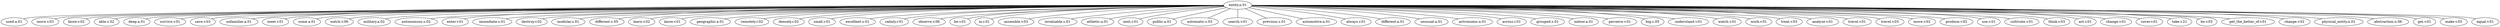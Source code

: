 graph entity {
	"entity.n.01" -- "used.a.01"
	"entity.n.01" -- "move.v.03"
	"entity.n.01" -- "know.v.02"
	"entity.n.01" -- "able.s.02"
	"entity.n.01" -- "deep.a.01"
	"entity.n.01" -- "survive.v.01"
	"entity.n.01" -- "save.v.03"
	"entity.n.01" -- "unfamiliar.a.01"
	"entity.n.01" -- "meet.v.01"
	"entity.n.01" -- "some.a.01"
	"entity.n.01" -- "watch.v.06"
	"entity.n.01" -- "military.a.02"
	"entity.n.01" -- "autonomous.s.02"
	"entity.n.01" -- "enter.v.01"
	"entity.n.01" -- "immediate.s.01"
	"entity.n.01" -- "destroy.v.02"
	"entity.n.01" -- "modular.s.01"
	"entity.n.01" -- "different.s.05"
	"entity.n.01" -- "learn.v.02"
	"entity.n.01" -- "know.v.01"
	"entity.n.01" -- "geographic.a.01"
	"entity.n.01" -- "remotely.r.02"
	"entity.n.01" -- "densely.r.02"
	"entity.n.01" -- "small.r.01"
	"entity.n.01" -- "excellent.s.01"
	"entity.n.01" -- "calmly.r.01"
	"entity.n.01" -- "observe.v.06"
	"entity.n.01" -- "be.v.01"
	"entity.n.01" -- "in.r.01"
	"entity.n.01" -- "assemble.v.03"
	"entity.n.01" -- "invaluable.s.01"
	"entity.n.01" -- "athletic.a.01"
	"entity.n.01" -- "next.r.01"
	"entity.n.01" -- "public.a.01"
	"entity.n.01" -- "automatic.s.03"
	"entity.n.01" -- "search.v.01"
	"entity.n.01" -- "previous.s.01"
	"entity.n.01" -- "automotive.a.01"
	"entity.n.01" -- "always.r.01"
	"entity.n.01" -- "different.a.01"
	"entity.n.01" -- "unusual.a.01"
	"entity.n.01" -- "astronomic.a.01"
	"entity.n.01" -- "across.r.01"
	"entity.n.01" -- "grouped.s.01"
	"entity.n.01" -- "indoor.a.01"
	"entity.n.01" -- "perceive.v.01"
	"entity.n.01" -- "big.s.05"
	"entity.n.01" -- "understand.v.01"
	"entity.n.01" -- "watch.v.01"
	"entity.n.01" -- "work.v.01"
	"entity.n.01" -- "treat.v.03"
	"entity.n.01" -- "analyze.v.01"
	"entity.n.01" -- "travel.v.01"
	"entity.n.01" -- "travel.v.03"
	"entity.n.01" -- "move.v.02"
	"entity.n.01" -- "produce.v.02"
	"entity.n.01" -- "use.v.01"
	"entity.n.01" -- "cultivate.v.01"
	"entity.n.01" -- "think.v.03"
	"entity.n.01" -- "act.v.01"
	"entity.n.01" -- "change.v.01"
	"entity.n.01" -- "cover.v.01"
	"entity.n.01" -- "take.v.21"
	"entity.n.01" -- "be.v.03"
	"entity.n.01" -- "get_the_better_of.v.01"
	"entity.n.01" -- "change.v.02"
	"entity.n.01" -- "physical_entity.n.01"
	"entity.n.01" -- "abstraction.n.06"
	"entity.n.01" -- "get.v.01"
	"entity.n.01" -- "make.v.03"
	"entity.n.01" -- "equal.v.01"
}
